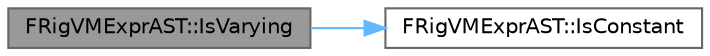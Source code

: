digraph "FRigVMExprAST::IsVarying"
{
 // INTERACTIVE_SVG=YES
 // LATEX_PDF_SIZE
  bgcolor="transparent";
  edge [fontname=Helvetica,fontsize=10,labelfontname=Helvetica,labelfontsize=10];
  node [fontname=Helvetica,fontsize=10,shape=box,height=0.2,width=0.4];
  rankdir="LR";
  Node1 [id="Node000001",label="FRigVMExprAST::IsVarying",height=0.2,width=0.4,color="gray40", fillcolor="grey60", style="filled", fontcolor="black",tooltip="returns true if this expressions is varying (non constant)"];
  Node1 -> Node2 [id="edge1_Node000001_Node000002",color="steelblue1",style="solid",tooltip=" "];
  Node2 [id="Node000002",label="FRigVMExprAST::IsConstant",height=0.2,width=0.4,color="grey40", fillcolor="white", style="filled",URL="$de/dbc/classFRigVMExprAST.html#afec374e280a96995ffe36b70218d2141",tooltip="returns true if this expressions is constant (non varying)"];
}
